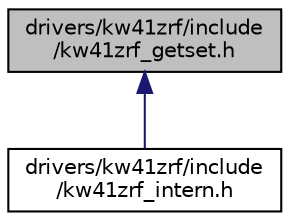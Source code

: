digraph "drivers/kw41zrf/include/kw41zrf_getset.h"
{
 // LATEX_PDF_SIZE
  edge [fontname="Helvetica",fontsize="10",labelfontname="Helvetica",labelfontsize="10"];
  node [fontname="Helvetica",fontsize="10",shape=record];
  Node1 [label="drivers/kw41zrf/include\l/kw41zrf_getset.h",height=0.2,width=0.4,color="black", fillcolor="grey75", style="filled", fontcolor="black",tooltip="get/set interfaces for kw41zrf driver"];
  Node1 -> Node2 [dir="back",color="midnightblue",fontsize="10",style="solid",fontname="Helvetica"];
  Node2 [label="drivers/kw41zrf/include\l/kw41zrf_intern.h",height=0.2,width=0.4,color="black", fillcolor="white", style="filled",URL="$kw41zrf__intern_8h.html",tooltip="Internal function interfaces for kw41zrf driver."];
}
